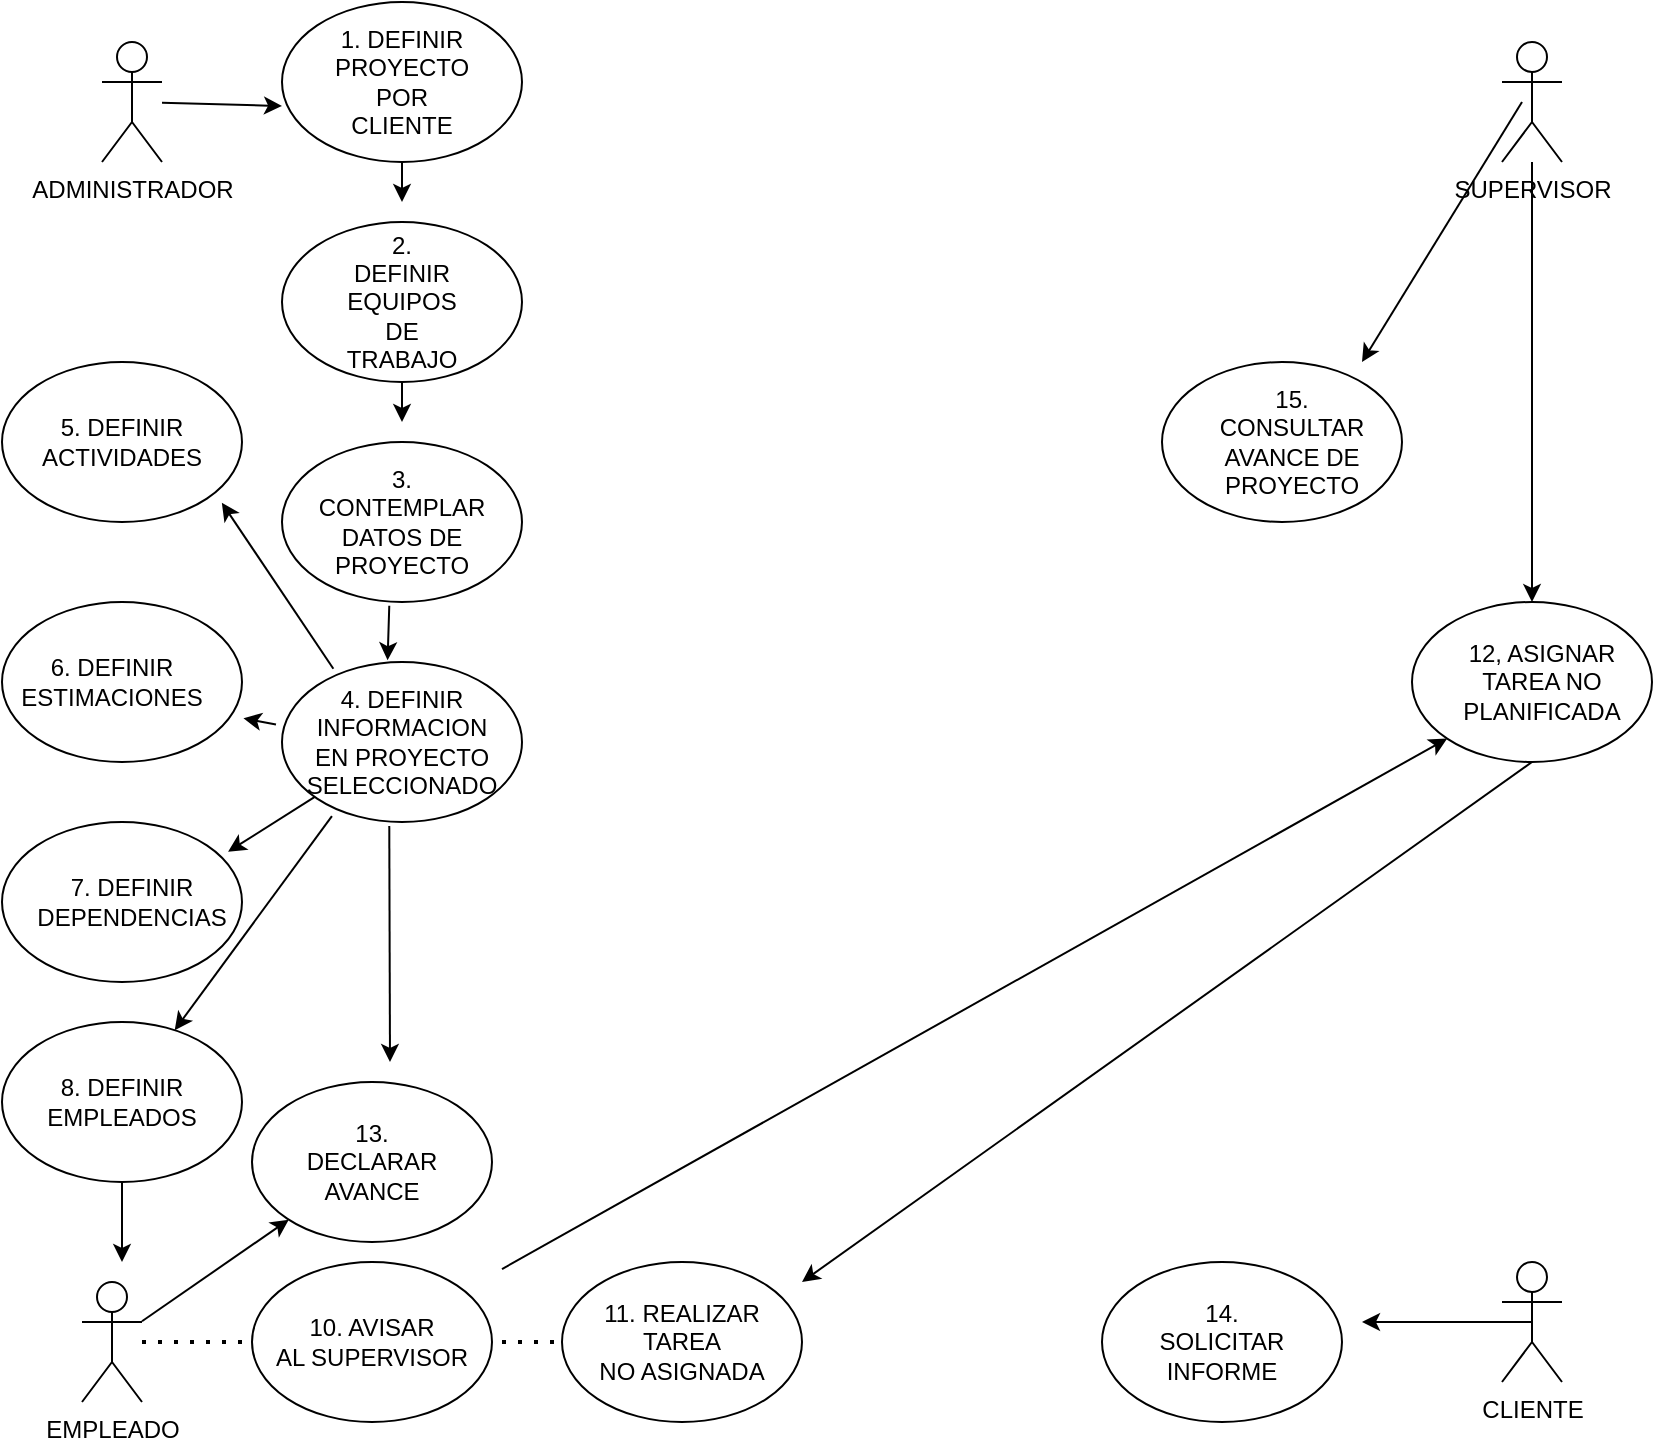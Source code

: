 <mxfile version="14.7.2" type="device"><diagram id="Lp7uiDXg60bKTeYPdl5z" name="Page-1"><mxGraphModel dx="990" dy="980" grid="1" gridSize="10" guides="1" tooltips="1" connect="1" arrows="1" fold="1" page="1" pageScale="1" pageWidth="850" pageHeight="1100" math="0" shadow="0"><root><mxCell id="0"/><mxCell id="1" parent="0"/><mxCell id="T2M_JvQsCQCuUoy6c-IA-1" value="ADMINISTRADOR" style="shape=umlActor;verticalLabelPosition=bottom;verticalAlign=top;html=1;outlineConnect=0;" vertex="1" parent="1"><mxGeometry x="60" y="60" width="30" height="60" as="geometry"/></mxCell><mxCell id="T2M_JvQsCQCuUoy6c-IA-5" value="EMPLEADO" style="shape=umlActor;verticalLabelPosition=bottom;verticalAlign=top;html=1;outlineConnect=0;" vertex="1" parent="1"><mxGeometry x="50" y="680" width="30" height="60" as="geometry"/></mxCell><mxCell id="T2M_JvQsCQCuUoy6c-IA-6" value="CLIENTE" style="shape=umlActor;verticalLabelPosition=bottom;verticalAlign=top;html=1;outlineConnect=0;" vertex="1" parent="1"><mxGeometry x="760" y="670" width="30" height="60" as="geometry"/></mxCell><mxCell id="T2M_JvQsCQCuUoy6c-IA-7" value="SUPERVISOR" style="shape=umlActor;verticalLabelPosition=bottom;verticalAlign=top;html=1;outlineConnect=0;" vertex="1" parent="1"><mxGeometry x="760" y="60" width="30" height="60" as="geometry"/></mxCell><mxCell id="T2M_JvQsCQCuUoy6c-IA-8" value="" style="ellipse;whiteSpace=wrap;html=1;" vertex="1" parent="1"><mxGeometry x="290" y="670" width="120" height="80" as="geometry"/></mxCell><mxCell id="T2M_JvQsCQCuUoy6c-IA-9" value="11. REALIZAR&lt;br&gt;TAREA&lt;br&gt;NO ASIGNADA" style="text;html=1;strokeColor=none;fillColor=none;align=center;verticalAlign=middle;whiteSpace=wrap;rounded=0;" vertex="1" parent="1"><mxGeometry x="290" y="670" width="120" height="80" as="geometry"/></mxCell><mxCell id="T2M_JvQsCQCuUoy6c-IA-10" value="" style="ellipse;whiteSpace=wrap;html=1;" vertex="1" parent="1"><mxGeometry x="135" y="670" width="120" height="80" as="geometry"/></mxCell><mxCell id="T2M_JvQsCQCuUoy6c-IA-11" value="10. AVISAR&lt;br&gt;AL SUPERVISOR" style="text;html=1;strokeColor=none;fillColor=none;align=center;verticalAlign=middle;whiteSpace=wrap;rounded=0;" vertex="1" parent="1"><mxGeometry x="130" y="670" width="130" height="80" as="geometry"/></mxCell><mxCell id="T2M_JvQsCQCuUoy6c-IA-14" value="" style="ellipse;whiteSpace=wrap;html=1;" vertex="1" parent="1"><mxGeometry x="135" y="580" width="120" height="80" as="geometry"/></mxCell><mxCell id="T2M_JvQsCQCuUoy6c-IA-15" value="" style="endArrow=classic;html=1;" edge="1" parent="1" source="T2M_JvQsCQCuUoy6c-IA-5" target="T2M_JvQsCQCuUoy6c-IA-14"><mxGeometry width="50" height="50" relative="1" as="geometry"><mxPoint x="130" y="670" as="sourcePoint"/><mxPoint x="180" y="620" as="targetPoint"/></mxGeometry></mxCell><mxCell id="T2M_JvQsCQCuUoy6c-IA-16" value="13. DECLARAR&lt;br&gt;AVANCE" style="text;html=1;strokeColor=none;fillColor=none;align=center;verticalAlign=middle;whiteSpace=wrap;rounded=0;" vertex="1" parent="1"><mxGeometry x="175" y="610" width="40" height="20" as="geometry"/></mxCell><mxCell id="T2M_JvQsCQCuUoy6c-IA-19" value="" style="ellipse;whiteSpace=wrap;html=1;" vertex="1" parent="1"><mxGeometry x="560" y="670" width="120" height="80" as="geometry"/></mxCell><mxCell id="T2M_JvQsCQCuUoy6c-IA-20" value="14. SOLICITAR&lt;br&gt;INFORME" style="text;html=1;strokeColor=none;fillColor=none;align=center;verticalAlign=middle;whiteSpace=wrap;rounded=0;" vertex="1" parent="1"><mxGeometry x="600" y="700" width="40" height="20" as="geometry"/></mxCell><mxCell id="T2M_JvQsCQCuUoy6c-IA-21" value="" style="endArrow=classic;html=1;exitX=0.5;exitY=0.5;exitDx=0;exitDy=0;exitPerimeter=0;" edge="1" parent="1" source="T2M_JvQsCQCuUoy6c-IA-6"><mxGeometry width="50" height="50" relative="1" as="geometry"><mxPoint x="470" y="490" as="sourcePoint"/><mxPoint x="690" y="700" as="targetPoint"/></mxGeometry></mxCell><mxCell id="T2M_JvQsCQCuUoy6c-IA-23" value="" style="ellipse;whiteSpace=wrap;html=1;" vertex="1" parent="1"><mxGeometry x="590" y="220" width="120" height="80" as="geometry"/></mxCell><mxCell id="T2M_JvQsCQCuUoy6c-IA-24" value="15. CONSULTAR&lt;br&gt;AVANCE DE PROYECTO" style="text;html=1;strokeColor=none;fillColor=none;align=center;verticalAlign=middle;whiteSpace=wrap;rounded=0;" vertex="1" parent="1"><mxGeometry x="635" y="250" width="40" height="20" as="geometry"/></mxCell><mxCell id="T2M_JvQsCQCuUoy6c-IA-31" value="" style="ellipse;whiteSpace=wrap;html=1;" vertex="1" parent="1"><mxGeometry x="715" y="340" width="120" height="80" as="geometry"/></mxCell><mxCell id="T2M_JvQsCQCuUoy6c-IA-32" value="12, ASIGNAR&lt;br&gt;TAREA NO PLANIFICADA" style="text;html=1;strokeColor=none;fillColor=none;align=center;verticalAlign=middle;whiteSpace=wrap;rounded=0;" vertex="1" parent="1"><mxGeometry x="760" y="370" width="40" height="20" as="geometry"/></mxCell><mxCell id="T2M_JvQsCQCuUoy6c-IA-33" value="" style="endArrow=classic;html=1;" edge="1" parent="1"><mxGeometry width="50" height="50" relative="1" as="geometry"><mxPoint x="770" y="90" as="sourcePoint"/><mxPoint x="690" y="220" as="targetPoint"/></mxGeometry></mxCell><mxCell id="T2M_JvQsCQCuUoy6c-IA-34" value="" style="endArrow=classic;html=1;entryX=0.5;entryY=0;entryDx=0;entryDy=0;" edge="1" parent="1" source="T2M_JvQsCQCuUoy6c-IA-7" target="T2M_JvQsCQCuUoy6c-IA-31"><mxGeometry width="50" height="50" relative="1" as="geometry"><mxPoint x="470" y="440" as="sourcePoint"/><mxPoint x="520" y="390" as="targetPoint"/></mxGeometry></mxCell><mxCell id="T2M_JvQsCQCuUoy6c-IA-36" value="" style="ellipse;whiteSpace=wrap;html=1;" vertex="1" parent="1"><mxGeometry x="150" y="40" width="120" height="80" as="geometry"/></mxCell><mxCell id="T2M_JvQsCQCuUoy6c-IA-37" value="1. DEFINIR PROYECTO POR CLIENTE" style="text;html=1;strokeColor=none;fillColor=none;align=center;verticalAlign=middle;whiteSpace=wrap;rounded=0;" vertex="1" parent="1"><mxGeometry x="190" y="70" width="40" height="20" as="geometry"/></mxCell><mxCell id="T2M_JvQsCQCuUoy6c-IA-38" value="" style="ellipse;whiteSpace=wrap;html=1;" vertex="1" parent="1"><mxGeometry x="150" y="150" width="120" height="80" as="geometry"/></mxCell><mxCell id="T2M_JvQsCQCuUoy6c-IA-39" value="2. DEFINIR EQUIPOS DE TRABAJO" style="text;html=1;strokeColor=none;fillColor=none;align=center;verticalAlign=middle;whiteSpace=wrap;rounded=0;" vertex="1" parent="1"><mxGeometry x="190" y="180" width="40" height="20" as="geometry"/></mxCell><mxCell id="T2M_JvQsCQCuUoy6c-IA-42" value="" style="endArrow=classic;html=1;" edge="1" parent="1" source="T2M_JvQsCQCuUoy6c-IA-1"><mxGeometry width="50" height="50" relative="1" as="geometry"><mxPoint x="380" y="180" as="sourcePoint"/><mxPoint x="150" y="92" as="targetPoint"/></mxGeometry></mxCell><mxCell id="T2M_JvQsCQCuUoy6c-IA-44" value="" style="endArrow=classic;html=1;exitX=0.5;exitY=1;exitDx=0;exitDy=0;" edge="1" parent="1" source="T2M_JvQsCQCuUoy6c-IA-36"><mxGeometry width="50" height="50" relative="1" as="geometry"><mxPoint x="380" y="180" as="sourcePoint"/><mxPoint x="210" y="140" as="targetPoint"/></mxGeometry></mxCell><mxCell id="T2M_JvQsCQCuUoy6c-IA-45" value="" style="ellipse;whiteSpace=wrap;html=1;" vertex="1" parent="1"><mxGeometry x="150" y="260" width="120" height="80" as="geometry"/></mxCell><mxCell id="T2M_JvQsCQCuUoy6c-IA-46" value="3. CONTEMPLAR DATOS DE PROYECTO" style="text;html=1;strokeColor=none;fillColor=none;align=center;verticalAlign=middle;whiteSpace=wrap;rounded=0;" vertex="1" parent="1"><mxGeometry x="190" y="290" width="40" height="20" as="geometry"/></mxCell><mxCell id="T2M_JvQsCQCuUoy6c-IA-47" value="" style="endArrow=classic;html=1;exitX=0.5;exitY=1;exitDx=0;exitDy=0;" edge="1" parent="1" source="T2M_JvQsCQCuUoy6c-IA-38"><mxGeometry width="50" height="50" relative="1" as="geometry"><mxPoint x="380" y="160" as="sourcePoint"/><mxPoint x="210" y="250" as="targetPoint"/></mxGeometry></mxCell><mxCell id="T2M_JvQsCQCuUoy6c-IA-48" value="" style="ellipse;whiteSpace=wrap;html=1;" vertex="1" parent="1"><mxGeometry x="150" y="370" width="120" height="80" as="geometry"/></mxCell><mxCell id="T2M_JvQsCQCuUoy6c-IA-49" value="4. DEFINIR INFORMACION EN PROYECTO SELECCIONADO" style="text;html=1;strokeColor=none;fillColor=none;align=center;verticalAlign=middle;whiteSpace=wrap;rounded=0;" vertex="1" parent="1"><mxGeometry x="190" y="400" width="40" height="20" as="geometry"/></mxCell><mxCell id="T2M_JvQsCQCuUoy6c-IA-50" value="" style="endArrow=classic;html=1;exitX=0.447;exitY=1.024;exitDx=0;exitDy=0;exitPerimeter=0;entryX=0.44;entryY=-0.011;entryDx=0;entryDy=0;entryPerimeter=0;" edge="1" parent="1" source="T2M_JvQsCQCuUoy6c-IA-45" target="T2M_JvQsCQCuUoy6c-IA-48"><mxGeometry width="50" height="50" relative="1" as="geometry"><mxPoint x="380" y="320" as="sourcePoint"/><mxPoint x="430" y="270" as="targetPoint"/></mxGeometry></mxCell><mxCell id="T2M_JvQsCQCuUoy6c-IA-53" value="" style="endArrow=classic;html=1;exitX=0.447;exitY=1.025;exitDx=0;exitDy=0;exitPerimeter=0;" edge="1" parent="1" source="T2M_JvQsCQCuUoy6c-IA-48"><mxGeometry width="50" height="50" relative="1" as="geometry"><mxPoint x="380" y="510" as="sourcePoint"/><mxPoint x="204" y="570" as="targetPoint"/></mxGeometry></mxCell><mxCell id="T2M_JvQsCQCuUoy6c-IA-57" value="" style="endArrow=none;dashed=1;html=1;dashPattern=1 3;strokeWidth=2;entryX=0;entryY=0.5;entryDx=0;entryDy=0;" edge="1" parent="1" source="T2M_JvQsCQCuUoy6c-IA-5" target="T2M_JvQsCQCuUoy6c-IA-11"><mxGeometry width="50" height="50" relative="1" as="geometry"><mxPoint x="380" y="680" as="sourcePoint"/><mxPoint x="430" y="630" as="targetPoint"/></mxGeometry></mxCell><mxCell id="T2M_JvQsCQCuUoy6c-IA-58" value="" style="endArrow=none;dashed=1;html=1;dashPattern=1 3;strokeWidth=2;exitX=1;exitY=0.5;exitDx=0;exitDy=0;" edge="1" parent="1" source="T2M_JvQsCQCuUoy6c-IA-11" target="T2M_JvQsCQCuUoy6c-IA-9"><mxGeometry width="50" height="50" relative="1" as="geometry"><mxPoint x="380" y="680" as="sourcePoint"/><mxPoint x="430" y="630" as="targetPoint"/></mxGeometry></mxCell><mxCell id="T2M_JvQsCQCuUoy6c-IA-59" value="" style="endArrow=classic;html=1;entryX=0;entryY=1;entryDx=0;entryDy=0;" edge="1" parent="1" source="T2M_JvQsCQCuUoy6c-IA-11" target="T2M_JvQsCQCuUoy6c-IA-31"><mxGeometry width="50" height="50" relative="1" as="geometry"><mxPoint x="380" y="580" as="sourcePoint"/><mxPoint x="430" y="530" as="targetPoint"/></mxGeometry></mxCell><mxCell id="T2M_JvQsCQCuUoy6c-IA-60" value="" style="endArrow=classic;html=1;exitX=0.5;exitY=1;exitDx=0;exitDy=0;" edge="1" parent="1" source="T2M_JvQsCQCuUoy6c-IA-31"><mxGeometry width="50" height="50" relative="1" as="geometry"><mxPoint x="380" y="580" as="sourcePoint"/><mxPoint x="410" y="680" as="targetPoint"/></mxGeometry></mxCell><mxCell id="T2M_JvQsCQCuUoy6c-IA-61" value="" style="ellipse;whiteSpace=wrap;html=1;" vertex="1" parent="1"><mxGeometry x="10" y="220" width="120" height="80" as="geometry"/></mxCell><mxCell id="T2M_JvQsCQCuUoy6c-IA-62" value="5. DEFINIR&lt;br&gt;ACTIVIDADES" style="text;html=1;strokeColor=none;fillColor=none;align=center;verticalAlign=middle;whiteSpace=wrap;rounded=0;" vertex="1" parent="1"><mxGeometry x="50" y="250" width="40" height="20" as="geometry"/></mxCell><mxCell id="T2M_JvQsCQCuUoy6c-IA-63" value="" style="ellipse;whiteSpace=wrap;html=1;" vertex="1" parent="1"><mxGeometry x="10" y="340" width="120" height="80" as="geometry"/></mxCell><mxCell id="T2M_JvQsCQCuUoy6c-IA-64" value="6. DEFINIR&lt;br&gt;ESTIMACIONES" style="text;html=1;strokeColor=none;fillColor=none;align=center;verticalAlign=middle;whiteSpace=wrap;rounded=0;" vertex="1" parent="1"><mxGeometry x="45" y="370" width="40" height="20" as="geometry"/></mxCell><mxCell id="T2M_JvQsCQCuUoy6c-IA-65" value="" style="endArrow=classic;html=1;entryX=0.916;entryY=0.88;entryDx=0;entryDy=0;entryPerimeter=0;exitX=0.214;exitY=0.042;exitDx=0;exitDy=0;exitPerimeter=0;" edge="1" parent="1" source="T2M_JvQsCQCuUoy6c-IA-48" target="T2M_JvQsCQCuUoy6c-IA-61"><mxGeometry width="50" height="50" relative="1" as="geometry"><mxPoint x="380" y="550" as="sourcePoint"/><mxPoint x="430" y="500" as="targetPoint"/></mxGeometry></mxCell><mxCell id="T2M_JvQsCQCuUoy6c-IA-66" value="" style="endArrow=classic;html=1;entryX=1.006;entryY=0.727;entryDx=0;entryDy=0;entryPerimeter=0;exitX=-0.025;exitY=0.391;exitDx=0;exitDy=0;exitPerimeter=0;" edge="1" parent="1" source="T2M_JvQsCQCuUoy6c-IA-48" target="T2M_JvQsCQCuUoy6c-IA-63"><mxGeometry width="50" height="50" relative="1" as="geometry"><mxPoint x="380" y="550" as="sourcePoint"/><mxPoint x="430" y="500" as="targetPoint"/></mxGeometry></mxCell><mxCell id="T2M_JvQsCQCuUoy6c-IA-67" value="" style="ellipse;whiteSpace=wrap;html=1;" vertex="1" parent="1"><mxGeometry x="10" y="450" width="120" height="80" as="geometry"/></mxCell><mxCell id="T2M_JvQsCQCuUoy6c-IA-68" value="7. DEFINIR DEPENDENCIAS" style="text;html=1;strokeColor=none;fillColor=none;align=center;verticalAlign=middle;whiteSpace=wrap;rounded=0;" vertex="1" parent="1"><mxGeometry x="55" y="480" width="40" height="20" as="geometry"/></mxCell><mxCell id="T2M_JvQsCQCuUoy6c-IA-69" value="" style="endArrow=classic;html=1;entryX=0.942;entryY=0.186;entryDx=0;entryDy=0;entryPerimeter=0;" edge="1" parent="1" source="T2M_JvQsCQCuUoy6c-IA-48" target="T2M_JvQsCQCuUoy6c-IA-67"><mxGeometry width="50" height="50" relative="1" as="geometry"><mxPoint x="380" y="540" as="sourcePoint"/><mxPoint x="430" y="490" as="targetPoint"/></mxGeometry></mxCell><mxCell id="T2M_JvQsCQCuUoy6c-IA-70" value="" style="ellipse;whiteSpace=wrap;html=1;" vertex="1" parent="1"><mxGeometry x="10" y="550" width="120" height="80" as="geometry"/></mxCell><mxCell id="T2M_JvQsCQCuUoy6c-IA-71" value="8. DEFINIR EMPLEADOS" style="text;html=1;strokeColor=none;fillColor=none;align=center;verticalAlign=middle;whiteSpace=wrap;rounded=0;" vertex="1" parent="1"><mxGeometry x="50" y="580" width="40" height="20" as="geometry"/></mxCell><mxCell id="T2M_JvQsCQCuUoy6c-IA-72" value="" style="endArrow=classic;html=1;exitX=0.208;exitY=0.963;exitDx=0;exitDy=0;exitPerimeter=0;" edge="1" parent="1" source="T2M_JvQsCQCuUoy6c-IA-48" target="T2M_JvQsCQCuUoy6c-IA-70"><mxGeometry width="50" height="50" relative="1" as="geometry"><mxPoint x="380" y="520" as="sourcePoint"/><mxPoint x="430" y="470" as="targetPoint"/></mxGeometry></mxCell><mxCell id="T2M_JvQsCQCuUoy6c-IA-73" value="" style="endArrow=classic;html=1;exitX=0.5;exitY=1;exitDx=0;exitDy=0;" edge="1" parent="1" source="T2M_JvQsCQCuUoy6c-IA-70"><mxGeometry width="50" height="50" relative="1" as="geometry"><mxPoint x="380" y="520" as="sourcePoint"/><mxPoint x="70" y="670" as="targetPoint"/></mxGeometry></mxCell></root></mxGraphModel></diagram></mxfile>